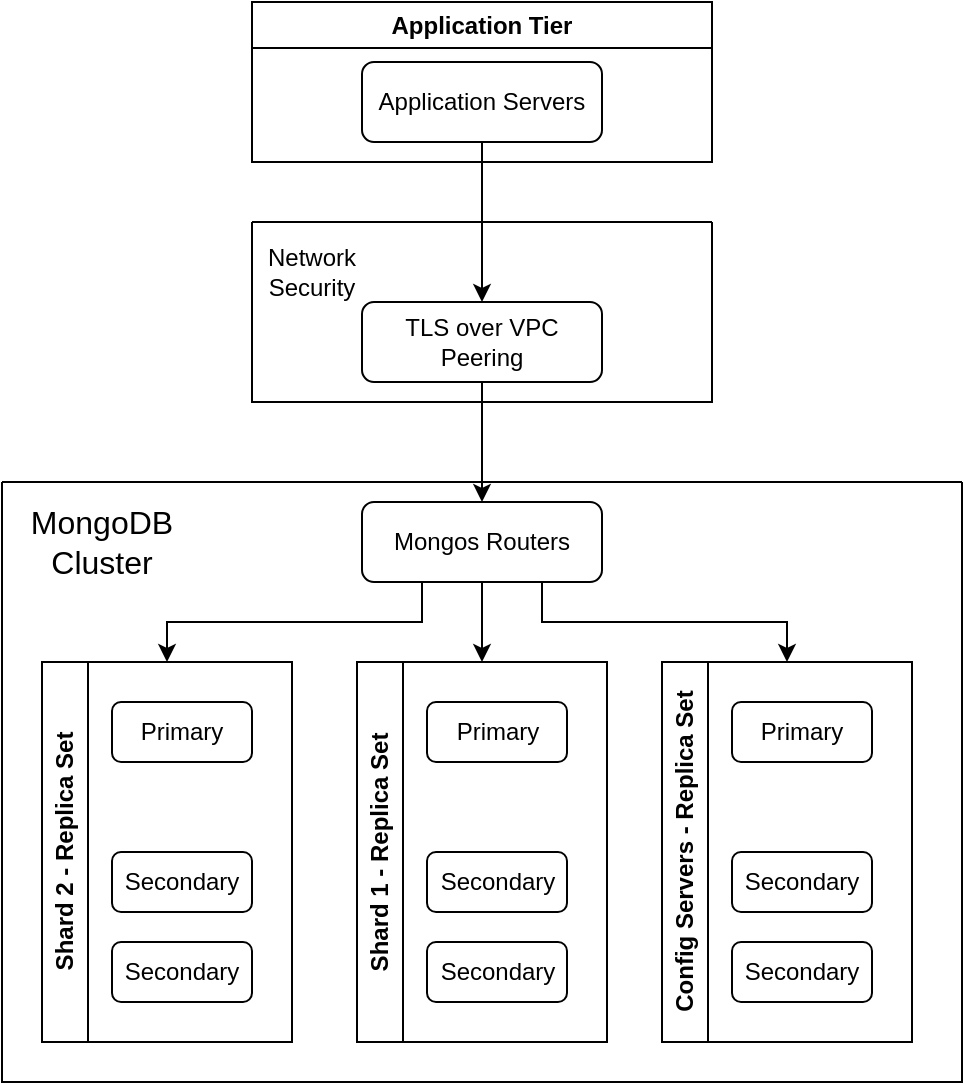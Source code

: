 <mxfile version="27.0.9">
  <diagram name="Page-1" id="Sl2JQK4CQdyvR31LE54X">
    <mxGraphModel dx="684" dy="757" grid="1" gridSize="10" guides="1" tooltips="1" connect="1" arrows="1" fold="1" page="1" pageScale="1" pageWidth="850" pageHeight="1100" math="0" shadow="0">
      <root>
        <mxCell id="0" />
        <mxCell id="1" parent="0" />
        <mxCell id="JSFjIQUWvnDwaaQin9jG-3" value="" style="swimlane;startSize=0;" vertex="1" parent="1">
          <mxGeometry x="180" y="350" width="480" height="300" as="geometry" />
        </mxCell>
        <mxCell id="JSFjIQUWvnDwaaQin9jG-7" value="MongoDB Cluster" style="text;html=1;align=center;verticalAlign=middle;whiteSpace=wrap;rounded=0;fontSize=16;" vertex="1" parent="JSFjIQUWvnDwaaQin9jG-3">
          <mxGeometry x="10" y="10" width="80" height="40" as="geometry" />
        </mxCell>
        <mxCell id="JSFjIQUWvnDwaaQin9jG-35" style="edgeStyle=orthogonalEdgeStyle;rounded=0;orthogonalLoop=1;jettySize=auto;html=1;exitX=0.5;exitY=1;exitDx=0;exitDy=0;entryX=0.5;entryY=0;entryDx=0;entryDy=0;" edge="1" parent="JSFjIQUWvnDwaaQin9jG-3" source="JSFjIQUWvnDwaaQin9jG-14" target="JSFjIQUWvnDwaaQin9jG-26">
          <mxGeometry relative="1" as="geometry" />
        </mxCell>
        <mxCell id="JSFjIQUWvnDwaaQin9jG-36" style="edgeStyle=orthogonalEdgeStyle;rounded=0;orthogonalLoop=1;jettySize=auto;html=1;exitX=0.25;exitY=1;exitDx=0;exitDy=0;entryX=0.5;entryY=0;entryDx=0;entryDy=0;" edge="1" parent="JSFjIQUWvnDwaaQin9jG-3" source="JSFjIQUWvnDwaaQin9jG-14" target="JSFjIQUWvnDwaaQin9jG-19">
          <mxGeometry relative="1" as="geometry" />
        </mxCell>
        <mxCell id="JSFjIQUWvnDwaaQin9jG-37" style="edgeStyle=orthogonalEdgeStyle;rounded=0;orthogonalLoop=1;jettySize=auto;html=1;exitX=0.75;exitY=1;exitDx=0;exitDy=0;entryX=0.5;entryY=0;entryDx=0;entryDy=0;" edge="1" parent="JSFjIQUWvnDwaaQin9jG-3" source="JSFjIQUWvnDwaaQin9jG-14" target="JSFjIQUWvnDwaaQin9jG-30">
          <mxGeometry relative="1" as="geometry" />
        </mxCell>
        <mxCell id="JSFjIQUWvnDwaaQin9jG-14" value="Mongos Routers" style="rounded=1;whiteSpace=wrap;html=1;" vertex="1" parent="JSFjIQUWvnDwaaQin9jG-3">
          <mxGeometry x="180" y="10" width="120" height="40" as="geometry" />
        </mxCell>
        <mxCell id="JSFjIQUWvnDwaaQin9jG-19" value="Shard 2 - Replica Set" style="swimlane;horizontal=0;whiteSpace=wrap;html=1;" vertex="1" parent="JSFjIQUWvnDwaaQin9jG-3">
          <mxGeometry x="20" y="90" width="125" height="190" as="geometry" />
        </mxCell>
        <mxCell id="JSFjIQUWvnDwaaQin9jG-17" value="Primary" style="rounded=1;whiteSpace=wrap;html=1;" vertex="1" parent="JSFjIQUWvnDwaaQin9jG-19">
          <mxGeometry x="35" y="20" width="70" height="30" as="geometry" />
        </mxCell>
        <mxCell id="JSFjIQUWvnDwaaQin9jG-24" value="Secondary" style="rounded=1;whiteSpace=wrap;html=1;" vertex="1" parent="JSFjIQUWvnDwaaQin9jG-19">
          <mxGeometry x="35" y="95" width="70" height="30" as="geometry" />
        </mxCell>
        <mxCell id="JSFjIQUWvnDwaaQin9jG-25" value="Secondary" style="rounded=1;whiteSpace=wrap;html=1;" vertex="1" parent="JSFjIQUWvnDwaaQin9jG-19">
          <mxGeometry x="35" y="140" width="70" height="30" as="geometry" />
        </mxCell>
        <mxCell id="JSFjIQUWvnDwaaQin9jG-26" value="Shard 1 - Replica Set" style="swimlane;horizontal=0;whiteSpace=wrap;html=1;" vertex="1" parent="JSFjIQUWvnDwaaQin9jG-3">
          <mxGeometry x="177.5" y="90" width="125" height="190" as="geometry" />
        </mxCell>
        <mxCell id="JSFjIQUWvnDwaaQin9jG-27" value="Primary" style="rounded=1;whiteSpace=wrap;html=1;" vertex="1" parent="JSFjIQUWvnDwaaQin9jG-26">
          <mxGeometry x="35" y="20" width="70" height="30" as="geometry" />
        </mxCell>
        <mxCell id="JSFjIQUWvnDwaaQin9jG-28" value="Secondary" style="rounded=1;whiteSpace=wrap;html=1;" vertex="1" parent="JSFjIQUWvnDwaaQin9jG-26">
          <mxGeometry x="35" y="95" width="70" height="30" as="geometry" />
        </mxCell>
        <mxCell id="JSFjIQUWvnDwaaQin9jG-29" value="Secondary" style="rounded=1;whiteSpace=wrap;html=1;" vertex="1" parent="JSFjIQUWvnDwaaQin9jG-26">
          <mxGeometry x="35" y="140" width="70" height="30" as="geometry" />
        </mxCell>
        <mxCell id="JSFjIQUWvnDwaaQin9jG-30" value="Config Servers - Replica Set" style="swimlane;horizontal=0;whiteSpace=wrap;html=1;" vertex="1" parent="JSFjIQUWvnDwaaQin9jG-3">
          <mxGeometry x="330" y="90" width="125" height="190" as="geometry" />
        </mxCell>
        <mxCell id="JSFjIQUWvnDwaaQin9jG-31" value="Primary" style="rounded=1;whiteSpace=wrap;html=1;" vertex="1" parent="JSFjIQUWvnDwaaQin9jG-30">
          <mxGeometry x="35" y="20" width="70" height="30" as="geometry" />
        </mxCell>
        <mxCell id="JSFjIQUWvnDwaaQin9jG-32" value="Secondary" style="rounded=1;whiteSpace=wrap;html=1;" vertex="1" parent="JSFjIQUWvnDwaaQin9jG-30">
          <mxGeometry x="35" y="95" width="70" height="30" as="geometry" />
        </mxCell>
        <mxCell id="JSFjIQUWvnDwaaQin9jG-33" value="Secondary" style="rounded=1;whiteSpace=wrap;html=1;" vertex="1" parent="JSFjIQUWvnDwaaQin9jG-30">
          <mxGeometry x="35" y="140" width="70" height="30" as="geometry" />
        </mxCell>
        <mxCell id="JSFjIQUWvnDwaaQin9jG-4" value="" style="swimlane;startSize=0;" vertex="1" parent="1">
          <mxGeometry x="305" y="220" width="230" height="90" as="geometry" />
        </mxCell>
        <mxCell id="JSFjIQUWvnDwaaQin9jG-6" value="TLS over VPC Peering" style="rounded=1;whiteSpace=wrap;html=1;" vertex="1" parent="JSFjIQUWvnDwaaQin9jG-4">
          <mxGeometry x="55" y="40" width="120" height="40" as="geometry" />
        </mxCell>
        <mxCell id="JSFjIQUWvnDwaaQin9jG-5" value="Network Security" style="text;html=1;align=center;verticalAlign=middle;whiteSpace=wrap;rounded=0;" vertex="1" parent="JSFjIQUWvnDwaaQin9jG-4">
          <mxGeometry y="10" width="60" height="30" as="geometry" />
        </mxCell>
        <mxCell id="JSFjIQUWvnDwaaQin9jG-11" value="Application Tier" style="swimlane;whiteSpace=wrap;html=1;startSize=23;" vertex="1" parent="1">
          <mxGeometry x="305" y="110" width="230" height="80" as="geometry" />
        </mxCell>
        <mxCell id="JSFjIQUWvnDwaaQin9jG-12" value="Application Servers" style="rounded=1;whiteSpace=wrap;html=1;" vertex="1" parent="JSFjIQUWvnDwaaQin9jG-11">
          <mxGeometry x="55" y="30" width="120" height="40" as="geometry" />
        </mxCell>
        <mxCell id="JSFjIQUWvnDwaaQin9jG-13" style="edgeStyle=orthogonalEdgeStyle;rounded=0;orthogonalLoop=1;jettySize=auto;html=1;exitX=0.5;exitY=1;exitDx=0;exitDy=0;" edge="1" parent="1" source="JSFjIQUWvnDwaaQin9jG-12" target="JSFjIQUWvnDwaaQin9jG-6">
          <mxGeometry relative="1" as="geometry" />
        </mxCell>
        <mxCell id="JSFjIQUWvnDwaaQin9jG-15" style="edgeStyle=orthogonalEdgeStyle;rounded=0;orthogonalLoop=1;jettySize=auto;html=1;exitX=0.5;exitY=1;exitDx=0;exitDy=0;entryX=0.5;entryY=0;entryDx=0;entryDy=0;" edge="1" parent="1" source="JSFjIQUWvnDwaaQin9jG-6" target="JSFjIQUWvnDwaaQin9jG-14">
          <mxGeometry relative="1" as="geometry" />
        </mxCell>
      </root>
    </mxGraphModel>
  </diagram>
</mxfile>
